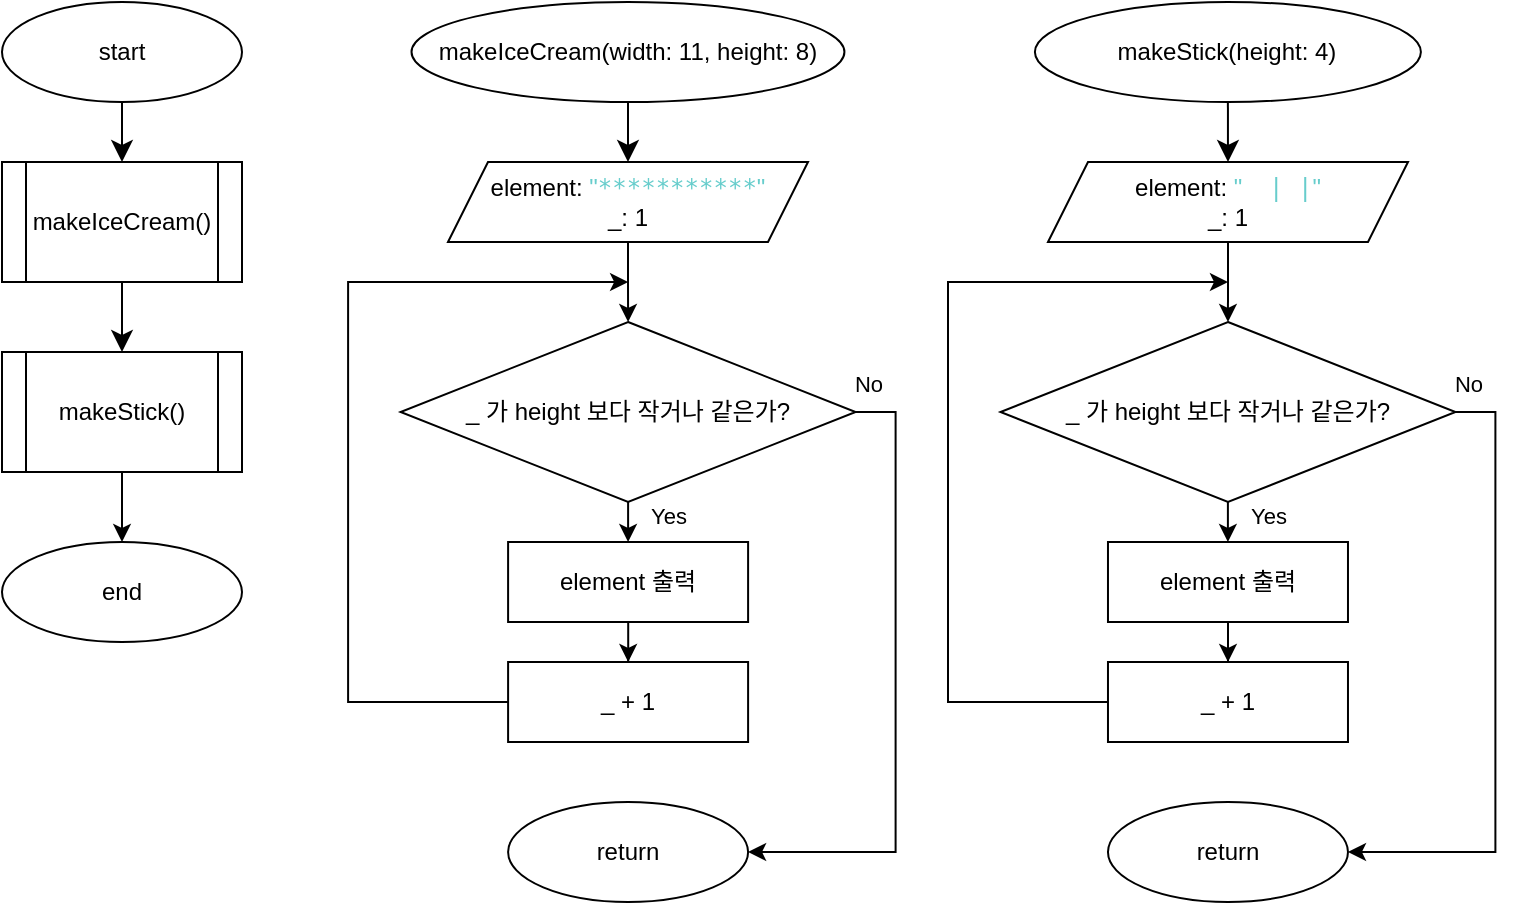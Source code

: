 <mxfile version="24.7.6">
  <diagram id="C5RBs43oDa-KdzZeNtuy" name="Page-1">
    <mxGraphModel dx="1040" dy="664" grid="1" gridSize="10" guides="1" tooltips="1" connect="1" arrows="1" fold="1" page="1" pageScale="1" pageWidth="827" pageHeight="1169" math="0" shadow="0">
      <root>
        <mxCell id="WIyWlLk6GJQsqaUBKTNV-0" />
        <mxCell id="WIyWlLk6GJQsqaUBKTNV-1" parent="WIyWlLk6GJQsqaUBKTNV-0" />
        <mxCell id="ARsrM1NgivBZIbkSW4f3-1" style="edgeStyle=none;curved=1;rounded=0;orthogonalLoop=1;jettySize=auto;html=1;exitX=0.5;exitY=1;exitDx=0;exitDy=0;entryX=0.5;entryY=0;entryDx=0;entryDy=0;fontSize=12;startSize=8;endSize=8;" edge="1" parent="WIyWlLk6GJQsqaUBKTNV-1" source="PxgbFjnZ2OehZHMSChoe-7" target="PxgbFjnZ2OehZHMSChoe-36">
          <mxGeometry relative="1" as="geometry" />
        </mxCell>
        <mxCell id="PxgbFjnZ2OehZHMSChoe-7" value="start" style="ellipse;whiteSpace=wrap;html=1;" parent="WIyWlLk6GJQsqaUBKTNV-1" vertex="1">
          <mxGeometry x="137" y="40" width="120" height="50" as="geometry" />
        </mxCell>
        <mxCell id="PxgbFjnZ2OehZHMSChoe-11" value="end" style="ellipse;whiteSpace=wrap;html=1;" parent="WIyWlLk6GJQsqaUBKTNV-1" vertex="1">
          <mxGeometry x="137" y="310" width="120" height="50" as="geometry" />
        </mxCell>
        <mxCell id="PxgbFjnZ2OehZHMSChoe-14" value="makeIceCream(width: 11, height: 8)" style="ellipse;whiteSpace=wrap;html=1;" parent="WIyWlLk6GJQsqaUBKTNV-1" vertex="1">
          <mxGeometry x="341.76" y="40" width="216.45" height="50" as="geometry" />
        </mxCell>
        <mxCell id="PxgbFjnZ2OehZHMSChoe-21" value="" style="edgeStyle=orthogonalEdgeStyle;rounded=0;orthogonalLoop=1;jettySize=auto;html=1;" parent="WIyWlLk6GJQsqaUBKTNV-1" source="PxgbFjnZ2OehZHMSChoe-17" target="PxgbFjnZ2OehZHMSChoe-20" edge="1">
          <mxGeometry relative="1" as="geometry" />
        </mxCell>
        <mxCell id="PxgbFjnZ2OehZHMSChoe-22" value="Yes" style="edgeLabel;html=1;align=center;verticalAlign=middle;resizable=0;points=[];" parent="PxgbFjnZ2OehZHMSChoe-21" vertex="1" connectable="0">
          <mxGeometry x="-0.329" y="1" relative="1" as="geometry">
            <mxPoint x="19" as="offset" />
          </mxGeometry>
        </mxCell>
        <mxCell id="PxgbFjnZ2OehZHMSChoe-33" style="edgeStyle=orthogonalEdgeStyle;rounded=0;orthogonalLoop=1;jettySize=auto;html=1;exitX=1;exitY=0.5;exitDx=0;exitDy=0;entryX=1;entryY=0.5;entryDx=0;entryDy=0;" parent="WIyWlLk6GJQsqaUBKTNV-1" source="PxgbFjnZ2OehZHMSChoe-17" target="PxgbFjnZ2OehZHMSChoe-31" edge="1">
          <mxGeometry relative="1" as="geometry" />
        </mxCell>
        <mxCell id="PxgbFjnZ2OehZHMSChoe-34" value="No" style="edgeLabel;html=1;align=center;verticalAlign=middle;resizable=0;points=[];" parent="PxgbFjnZ2OehZHMSChoe-33" vertex="1" connectable="0">
          <mxGeometry x="-0.834" relative="1" as="geometry">
            <mxPoint x="-14" y="-20" as="offset" />
          </mxGeometry>
        </mxCell>
        <mxCell id="PxgbFjnZ2OehZHMSChoe-17" value="_ 가 height 보다 작거나 같은가?" style="rhombus;whiteSpace=wrap;html=1;" parent="WIyWlLk6GJQsqaUBKTNV-1" vertex="1">
          <mxGeometry x="336.3" y="200" width="227.5" height="90" as="geometry" />
        </mxCell>
        <mxCell id="PxgbFjnZ2OehZHMSChoe-23" style="edgeStyle=orthogonalEdgeStyle;rounded=0;orthogonalLoop=1;jettySize=auto;html=1;exitX=0.5;exitY=1;exitDx=0;exitDy=0;entryX=0.5;entryY=0;entryDx=0;entryDy=0;" parent="WIyWlLk6GJQsqaUBKTNV-1" source="PxgbFjnZ2OehZHMSChoe-18" target="PxgbFjnZ2OehZHMSChoe-17" edge="1">
          <mxGeometry relative="1" as="geometry" />
        </mxCell>
        <mxCell id="PxgbFjnZ2OehZHMSChoe-18" value="&lt;div&gt;element:&amp;nbsp;&lt;font color=&quot;#67cdcc&quot;&gt;&quot;&lt;/font&gt;&lt;span style=&quot;font-size: 1em; word-spacing: normal; background-color: initial; font-family: Consolas, Monaco, &amp;quot;Andale Mono&amp;quot;, &amp;quot;Ubuntu Mono&amp;quot;, monospace; text-align: left; caret-color: rgb(55, 53, 47); box-sizing: border-box; border-width: 0px; border-style: solid; border-color: rgb(229, 231, 235); --tw-border-spacing-x: 0; --tw-border-spacing-y: 0; --tw-translate-x: 0; --tw-translate-y: 0; --tw-rotate: 0; --tw-skew-x: 0; --tw-skew-y: 0; --tw-scale-x: 1; --tw-scale-y: 1; --tw-pan-x: ; --tw-pan-y: ; --tw-pinch-zoom: ; --tw-scroll-snap-strictness: proximity; --tw-ordinal: ; --tw-slashed-zero: ; --tw-numeric-figure: ; --tw-numeric-spacing: ; --tw-numeric-fraction: ; --tw-ring-inset: ; --tw-ring-offset-width: 0px; --tw-ring-offset-color: #fff; --tw-ring-color: rgb(59 130 246 / .5); --tw-ring-offset-shadow: 0 0 #0000; --tw-ring-shadow: 0 0 #0000; --tw-shadow: 0 0 #0000; --tw-shadow-colored: 0 0 #0000; --tw-blur: ; --tw-brightness: ; --tw-contrast: ; --tw-grayscale: ; --tw-hue-rotate: ; --tw-invert: ; --tw-saturate: ; --tw-sepia: ; --tw-drop-shadow: ; --tw-backdrop-blur: ; --tw-backdrop-brightness: ; --tw-backdrop-contrast: ; --tw-backdrop-grayscale: ; --tw-backdrop-hue-rotate: ; --tw-backdrop-invert: ; --tw-backdrop-opacity: ; --tw-backdrop-saturate: ; --tw-backdrop-sepia: ; margin-block: 0px; color: rgb(103, 205, 204);&quot; class=&quot;token operator&quot;&gt;**&lt;/span&gt;&lt;span style=&quot;font-size: 1em; word-spacing: normal; background-color: initial; font-family: Consolas, Monaco, &amp;quot;Andale Mono&amp;quot;, &amp;quot;Ubuntu Mono&amp;quot;, monospace; text-align: left; caret-color: rgb(55, 53, 47); box-sizing: border-box; border-width: 0px; border-style: solid; border-color: rgb(229, 231, 235); --tw-border-spacing-x: 0; --tw-border-spacing-y: 0; --tw-translate-x: 0; --tw-translate-y: 0; --tw-rotate: 0; --tw-skew-x: 0; --tw-skew-y: 0; --tw-scale-x: 1; --tw-scale-y: 1; --tw-pan-x: ; --tw-pan-y: ; --tw-pinch-zoom: ; --tw-scroll-snap-strictness: proximity; --tw-ordinal: ; --tw-slashed-zero: ; --tw-numeric-figure: ; --tw-numeric-spacing: ; --tw-numeric-fraction: ; --tw-ring-inset: ; --tw-ring-offset-width: 0px; --tw-ring-offset-color: #fff; --tw-ring-color: rgb(59 130 246 / .5); --tw-ring-offset-shadow: 0 0 #0000; --tw-ring-shadow: 0 0 #0000; --tw-shadow: 0 0 #0000; --tw-shadow-colored: 0 0 #0000; --tw-blur: ; --tw-brightness: ; --tw-contrast: ; --tw-grayscale: ; --tw-hue-rotate: ; --tw-invert: ; --tw-saturate: ; --tw-sepia: ; --tw-drop-shadow: ; --tw-backdrop-blur: ; --tw-backdrop-brightness: ; --tw-backdrop-contrast: ; --tw-backdrop-grayscale: ; --tw-backdrop-hue-rotate: ; --tw-backdrop-invert: ; --tw-backdrop-opacity: ; --tw-backdrop-saturate: ; --tw-backdrop-sepia: ; margin-block: 0px; color: rgb(103, 205, 204);&quot; class=&quot;token operator&quot;&gt;**&lt;/span&gt;&lt;span style=&quot;font-size: 1em; word-spacing: normal; background-color: initial; font-family: Consolas, Monaco, &amp;quot;Andale Mono&amp;quot;, &amp;quot;Ubuntu Mono&amp;quot;, monospace; text-align: left; caret-color: rgb(55, 53, 47); box-sizing: border-box; border-width: 0px; border-style: solid; border-color: rgb(229, 231, 235); --tw-border-spacing-x: 0; --tw-border-spacing-y: 0; --tw-translate-x: 0; --tw-translate-y: 0; --tw-rotate: 0; --tw-skew-x: 0; --tw-skew-y: 0; --tw-scale-x: 1; --tw-scale-y: 1; --tw-pan-x: ; --tw-pan-y: ; --tw-pinch-zoom: ; --tw-scroll-snap-strictness: proximity; --tw-ordinal: ; --tw-slashed-zero: ; --tw-numeric-figure: ; --tw-numeric-spacing: ; --tw-numeric-fraction: ; --tw-ring-inset: ; --tw-ring-offset-width: 0px; --tw-ring-offset-color: #fff; --tw-ring-color: rgb(59 130 246 / .5); --tw-ring-offset-shadow: 0 0 #0000; --tw-ring-shadow: 0 0 #0000; --tw-shadow: 0 0 #0000; --tw-shadow-colored: 0 0 #0000; --tw-blur: ; --tw-brightness: ; --tw-contrast: ; --tw-grayscale: ; --tw-hue-rotate: ; --tw-invert: ; --tw-saturate: ; --tw-sepia: ; --tw-drop-shadow: ; --tw-backdrop-blur: ; --tw-backdrop-brightness: ; --tw-backdrop-contrast: ; --tw-backdrop-grayscale: ; --tw-backdrop-hue-rotate: ; --tw-backdrop-invert: ; --tw-backdrop-opacity: ; --tw-backdrop-saturate: ; --tw-backdrop-sepia: ; margin-block: 0px; color: rgb(103, 205, 204);&quot; class=&quot;token operator&quot;&gt;**&lt;/span&gt;&lt;span style=&quot;font-size: 1em; word-spacing: normal; background-color: initial; font-family: Consolas, Monaco, &amp;quot;Andale Mono&amp;quot;, &amp;quot;Ubuntu Mono&amp;quot;, monospace; text-align: left; caret-color: rgb(55, 53, 47); box-sizing: border-box; border-width: 0px; border-style: solid; border-color: rgb(229, 231, 235); --tw-border-spacing-x: 0; --tw-border-spacing-y: 0; --tw-translate-x: 0; --tw-translate-y: 0; --tw-rotate: 0; --tw-skew-x: 0; --tw-skew-y: 0; --tw-scale-x: 1; --tw-scale-y: 1; --tw-pan-x: ; --tw-pan-y: ; --tw-pinch-zoom: ; --tw-scroll-snap-strictness: proximity; --tw-ordinal: ; --tw-slashed-zero: ; --tw-numeric-figure: ; --tw-numeric-spacing: ; --tw-numeric-fraction: ; --tw-ring-inset: ; --tw-ring-offset-width: 0px; --tw-ring-offset-color: #fff; --tw-ring-color: rgb(59 130 246 / .5); --tw-ring-offset-shadow: 0 0 #0000; --tw-ring-shadow: 0 0 #0000; --tw-shadow: 0 0 #0000; --tw-shadow-colored: 0 0 #0000; --tw-blur: ; --tw-brightness: ; --tw-contrast: ; --tw-grayscale: ; --tw-hue-rotate: ; --tw-invert: ; --tw-saturate: ; --tw-sepia: ; --tw-drop-shadow: ; --tw-backdrop-blur: ; --tw-backdrop-brightness: ; --tw-backdrop-contrast: ; --tw-backdrop-grayscale: ; --tw-backdrop-hue-rotate: ; --tw-backdrop-invert: ; --tw-backdrop-opacity: ; --tw-backdrop-saturate: ; --tw-backdrop-sepia: ; margin-block: 0px; color: rgb(103, 205, 204);&quot; class=&quot;token operator&quot;&gt;**&lt;/span&gt;&lt;span style=&quot;font-size: 1em; word-spacing: normal; background-color: initial; font-family: Consolas, Monaco, &amp;quot;Andale Mono&amp;quot;, &amp;quot;Ubuntu Mono&amp;quot;, monospace; text-align: left; caret-color: rgb(55, 53, 47); box-sizing: border-box; border-width: 0px; border-style: solid; border-color: rgb(229, 231, 235); --tw-border-spacing-x: 0; --tw-border-spacing-y: 0; --tw-translate-x: 0; --tw-translate-y: 0; --tw-rotate: 0; --tw-skew-x: 0; --tw-skew-y: 0; --tw-scale-x: 1; --tw-scale-y: 1; --tw-pan-x: ; --tw-pan-y: ; --tw-pinch-zoom: ; --tw-scroll-snap-strictness: proximity; --tw-ordinal: ; --tw-slashed-zero: ; --tw-numeric-figure: ; --tw-numeric-spacing: ; --tw-numeric-fraction: ; --tw-ring-inset: ; --tw-ring-offset-width: 0px; --tw-ring-offset-color: #fff; --tw-ring-color: rgb(59 130 246 / .5); --tw-ring-offset-shadow: 0 0 #0000; --tw-ring-shadow: 0 0 #0000; --tw-shadow: 0 0 #0000; --tw-shadow-colored: 0 0 #0000; --tw-blur: ; --tw-brightness: ; --tw-contrast: ; --tw-grayscale: ; --tw-hue-rotate: ; --tw-invert: ; --tw-saturate: ; --tw-sepia: ; --tw-drop-shadow: ; --tw-backdrop-blur: ; --tw-backdrop-brightness: ; --tw-backdrop-contrast: ; --tw-backdrop-grayscale: ; --tw-backdrop-hue-rotate: ; --tw-backdrop-invert: ; --tw-backdrop-opacity: ; --tw-backdrop-saturate: ; --tw-backdrop-sepia: ; margin-block: 0px; color: rgb(103, 205, 204);&quot; class=&quot;token operator&quot;&gt;**&lt;/span&gt;&lt;span style=&quot;font-size: 1em; word-spacing: normal; background-color: initial; font-family: Consolas, Monaco, &amp;quot;Andale Mono&amp;quot;, &amp;quot;Ubuntu Mono&amp;quot;, monospace; text-align: left; caret-color: rgb(55, 53, 47); box-sizing: border-box; border-width: 0px; border-style: solid; border-color: rgb(229, 231, 235); --tw-border-spacing-x: 0; --tw-border-spacing-y: 0; --tw-translate-x: 0; --tw-translate-y: 0; --tw-rotate: 0; --tw-skew-x: 0; --tw-skew-y: 0; --tw-scale-x: 1; --tw-scale-y: 1; --tw-pan-x: ; --tw-pan-y: ; --tw-pinch-zoom: ; --tw-scroll-snap-strictness: proximity; --tw-ordinal: ; --tw-slashed-zero: ; --tw-numeric-figure: ; --tw-numeric-spacing: ; --tw-numeric-fraction: ; --tw-ring-inset: ; --tw-ring-offset-width: 0px; --tw-ring-offset-color: #fff; --tw-ring-color: rgb(59 130 246 / .5); --tw-ring-offset-shadow: 0 0 #0000; --tw-ring-shadow: 0 0 #0000; --tw-shadow: 0 0 #0000; --tw-shadow-colored: 0 0 #0000; --tw-blur: ; --tw-brightness: ; --tw-contrast: ; --tw-grayscale: ; --tw-hue-rotate: ; --tw-invert: ; --tw-saturate: ; --tw-sepia: ; --tw-drop-shadow: ; --tw-backdrop-blur: ; --tw-backdrop-brightness: ; --tw-backdrop-contrast: ; --tw-backdrop-grayscale: ; --tw-backdrop-hue-rotate: ; --tw-backdrop-invert: ; --tw-backdrop-opacity: ; --tw-backdrop-saturate: ; --tw-backdrop-sepia: ; margin-block: 0px; color: rgb(103, 205, 204);&quot; class=&quot;token operator&quot;&gt;*&lt;/span&gt;&lt;span style=&quot;background-color: initial;&quot;&gt;&lt;font color=&quot;#67cdcc&quot;&gt;&quot;&lt;/font&gt;&lt;/span&gt;&lt;br&gt;&lt;/div&gt;_: 1" style="shape=parallelogram;perimeter=parallelogramPerimeter;whiteSpace=wrap;html=1;fixedSize=1;" parent="WIyWlLk6GJQsqaUBKTNV-1" vertex="1">
          <mxGeometry x="360" y="120" width="180" height="40" as="geometry" />
        </mxCell>
        <mxCell id="PxgbFjnZ2OehZHMSChoe-29" value="" style="edgeStyle=orthogonalEdgeStyle;rounded=0;orthogonalLoop=1;jettySize=auto;html=1;" parent="WIyWlLk6GJQsqaUBKTNV-1" source="PxgbFjnZ2OehZHMSChoe-20" target="PxgbFjnZ2OehZHMSChoe-28" edge="1">
          <mxGeometry relative="1" as="geometry" />
        </mxCell>
        <mxCell id="PxgbFjnZ2OehZHMSChoe-20" value="element 출력" style="whiteSpace=wrap;html=1;" parent="WIyWlLk6GJQsqaUBKTNV-1" vertex="1">
          <mxGeometry x="390.05" y="310" width="120" height="40" as="geometry" />
        </mxCell>
        <mxCell id="PxgbFjnZ2OehZHMSChoe-30" style="edgeStyle=orthogonalEdgeStyle;rounded=0;orthogonalLoop=1;jettySize=auto;html=1;exitX=0;exitY=0.5;exitDx=0;exitDy=0;" parent="WIyWlLk6GJQsqaUBKTNV-1" source="PxgbFjnZ2OehZHMSChoe-28" edge="1">
          <mxGeometry relative="1" as="geometry">
            <mxPoint x="450.05" y="180" as="targetPoint" />
            <Array as="points">
              <mxPoint x="310.05" y="390" />
              <mxPoint x="310.05" y="180" />
            </Array>
          </mxGeometry>
        </mxCell>
        <mxCell id="PxgbFjnZ2OehZHMSChoe-28" value="_ + 1" style="whiteSpace=wrap;html=1;" parent="WIyWlLk6GJQsqaUBKTNV-1" vertex="1">
          <mxGeometry x="390.05" y="370" width="120" height="40" as="geometry" />
        </mxCell>
        <mxCell id="PxgbFjnZ2OehZHMSChoe-31" value="return" style="ellipse;whiteSpace=wrap;html=1;" parent="WIyWlLk6GJQsqaUBKTNV-1" vertex="1">
          <mxGeometry x="390.05" y="440" width="120" height="50" as="geometry" />
        </mxCell>
        <mxCell id="ARsrM1NgivBZIbkSW4f3-5" style="edgeStyle=none;curved=1;rounded=0;orthogonalLoop=1;jettySize=auto;html=1;exitX=0.5;exitY=1;exitDx=0;exitDy=0;entryX=0.5;entryY=0;entryDx=0;entryDy=0;fontSize=12;startSize=8;endSize=8;" edge="1" parent="WIyWlLk6GJQsqaUBKTNV-1" source="PxgbFjnZ2OehZHMSChoe-14" target="PxgbFjnZ2OehZHMSChoe-18">
          <mxGeometry relative="1" as="geometry">
            <mxPoint x="449.95" y="165" as="sourcePoint" />
          </mxGeometry>
        </mxCell>
        <mxCell id="ARsrM1NgivBZIbkSW4f3-2" style="edgeStyle=none;curved=1;rounded=0;orthogonalLoop=1;jettySize=auto;html=1;exitX=0.5;exitY=1;exitDx=0;exitDy=0;entryX=0.5;entryY=0;entryDx=0;entryDy=0;fontSize=12;startSize=8;endSize=8;" edge="1" parent="WIyWlLk6GJQsqaUBKTNV-1" source="PxgbFjnZ2OehZHMSChoe-36" target="PxgbFjnZ2OehZHMSChoe-39">
          <mxGeometry relative="1" as="geometry" />
        </mxCell>
        <mxCell id="PxgbFjnZ2OehZHMSChoe-36" value="makeIceCream()" style="shape=process;whiteSpace=wrap;html=1;backgroundOutline=1;" parent="WIyWlLk6GJQsqaUBKTNV-1" vertex="1">
          <mxGeometry x="137" y="120" width="120" height="60" as="geometry" />
        </mxCell>
        <mxCell id="PxgbFjnZ2OehZHMSChoe-42" style="edgeStyle=orthogonalEdgeStyle;rounded=0;orthogonalLoop=1;jettySize=auto;html=1;exitX=0.5;exitY=1;exitDx=0;exitDy=0;entryX=0.5;entryY=0;entryDx=0;entryDy=0;" parent="WIyWlLk6GJQsqaUBKTNV-1" source="PxgbFjnZ2OehZHMSChoe-39" target="PxgbFjnZ2OehZHMSChoe-11" edge="1">
          <mxGeometry relative="1" as="geometry" />
        </mxCell>
        <mxCell id="PxgbFjnZ2OehZHMSChoe-39" value="makeStick()" style="shape=process;whiteSpace=wrap;html=1;backgroundOutline=1;" parent="WIyWlLk6GJQsqaUBKTNV-1" vertex="1">
          <mxGeometry x="137" y="215" width="120" height="60" as="geometry" />
        </mxCell>
        <mxCell id="ARsrM1NgivBZIbkSW4f3-7" value="makeStick(height: 4)" style="ellipse;whiteSpace=wrap;html=1;" vertex="1" parent="WIyWlLk6GJQsqaUBKTNV-1">
          <mxGeometry x="653.45" y="40" width="193" height="50" as="geometry" />
        </mxCell>
        <mxCell id="ARsrM1NgivBZIbkSW4f3-8" value="" style="edgeStyle=orthogonalEdgeStyle;rounded=0;orthogonalLoop=1;jettySize=auto;html=1;" edge="1" parent="WIyWlLk6GJQsqaUBKTNV-1" source="ARsrM1NgivBZIbkSW4f3-12" target="ARsrM1NgivBZIbkSW4f3-16">
          <mxGeometry relative="1" as="geometry" />
        </mxCell>
        <mxCell id="ARsrM1NgivBZIbkSW4f3-9" value="Yes" style="edgeLabel;html=1;align=center;verticalAlign=middle;resizable=0;points=[];" vertex="1" connectable="0" parent="ARsrM1NgivBZIbkSW4f3-8">
          <mxGeometry x="-0.329" y="1" relative="1" as="geometry">
            <mxPoint x="19" as="offset" />
          </mxGeometry>
        </mxCell>
        <mxCell id="ARsrM1NgivBZIbkSW4f3-10" style="edgeStyle=orthogonalEdgeStyle;rounded=0;orthogonalLoop=1;jettySize=auto;html=1;exitX=1;exitY=0.5;exitDx=0;exitDy=0;entryX=1;entryY=0.5;entryDx=0;entryDy=0;" edge="1" parent="WIyWlLk6GJQsqaUBKTNV-1" source="ARsrM1NgivBZIbkSW4f3-12" target="ARsrM1NgivBZIbkSW4f3-19">
          <mxGeometry relative="1" as="geometry" />
        </mxCell>
        <mxCell id="ARsrM1NgivBZIbkSW4f3-11" value="No" style="edgeLabel;html=1;align=center;verticalAlign=middle;resizable=0;points=[];" vertex="1" connectable="0" parent="ARsrM1NgivBZIbkSW4f3-10">
          <mxGeometry x="-0.834" relative="1" as="geometry">
            <mxPoint x="-14" y="-20" as="offset" />
          </mxGeometry>
        </mxCell>
        <mxCell id="ARsrM1NgivBZIbkSW4f3-12" value="_ 가 height 보다 작거나 같은가?" style="rhombus;whiteSpace=wrap;html=1;" vertex="1" parent="WIyWlLk6GJQsqaUBKTNV-1">
          <mxGeometry x="636.24" y="200" width="227.5" height="90" as="geometry" />
        </mxCell>
        <mxCell id="ARsrM1NgivBZIbkSW4f3-13" style="edgeStyle=orthogonalEdgeStyle;rounded=0;orthogonalLoop=1;jettySize=auto;html=1;exitX=0.5;exitY=1;exitDx=0;exitDy=0;entryX=0.5;entryY=0;entryDx=0;entryDy=0;" edge="1" parent="WIyWlLk6GJQsqaUBKTNV-1" source="ARsrM1NgivBZIbkSW4f3-14" target="ARsrM1NgivBZIbkSW4f3-12">
          <mxGeometry relative="1" as="geometry" />
        </mxCell>
        <mxCell id="ARsrM1NgivBZIbkSW4f3-14" value="&lt;div&gt;element:&amp;nbsp;&lt;font color=&quot;#67cdcc&quot;&gt;&quot;&amp;nbsp; &amp;nbsp;&amp;nbsp;&lt;/font&gt;&lt;span style=&quot;font-size: 1em; word-spacing: normal; background-color: initial; font-family: Consolas, Monaco, &amp;quot;Andale Mono&amp;quot;, &amp;quot;Ubuntu Mono&amp;quot;, monospace; text-align: left; caret-color: rgb(55, 53, 47); box-sizing: border-box; border-width: 0px; border-style: solid; border-color: rgb(229, 231, 235); --tw-border-spacing-x: 0; --tw-border-spacing-y: 0; --tw-translate-x: 0; --tw-translate-y: 0; --tw-rotate: 0; --tw-skew-x: 0; --tw-skew-y: 0; --tw-scale-x: 1; --tw-scale-y: 1; --tw-pan-x: ; --tw-pan-y: ; --tw-pinch-zoom: ; --tw-scroll-snap-strictness: proximity; --tw-ordinal: ; --tw-slashed-zero: ; --tw-numeric-figure: ; --tw-numeric-spacing: ; --tw-numeric-fraction: ; --tw-ring-inset: ; --tw-ring-offset-width: 0px; --tw-ring-offset-color: #fff; --tw-ring-color: rgb(59 130 246 / .5); --tw-ring-offset-shadow: 0 0 #0000; --tw-ring-shadow: 0 0 #0000; --tw-shadow: 0 0 #0000; --tw-shadow-colored: 0 0 #0000; --tw-blur: ; --tw-brightness: ; --tw-contrast: ; --tw-grayscale: ; --tw-hue-rotate: ; --tw-invert: ; --tw-saturate: ; --tw-sepia: ; --tw-drop-shadow: ; --tw-backdrop-blur: ; --tw-backdrop-brightness: ; --tw-backdrop-contrast: ; --tw-backdrop-grayscale: ; --tw-backdrop-hue-rotate: ; --tw-backdrop-invert: ; --tw-backdrop-opacity: ; --tw-backdrop-saturate: ; --tw-backdrop-sepia: ; margin-block: 0px; color: rgb(103, 205, 204);&quot; class=&quot;token operator&quot;&gt;|&lt;/span&gt;&lt;span style=&quot;font-size: 1em; word-spacing: normal; background-color: initial; font-family: Consolas, Monaco, &amp;quot;Andale Mono&amp;quot;, &amp;quot;Ubuntu Mono&amp;quot;, monospace; text-align: left; caret-color: rgb(55, 53, 47); box-sizing: border-box; border-width: 0px; border-style: solid; border-color: rgb(229, 231, 235); --tw-border-spacing-x: 0; --tw-border-spacing-y: 0; --tw-translate-x: 0; --tw-translate-y: 0; --tw-rotate: 0; --tw-skew-x: 0; --tw-skew-y: 0; --tw-scale-x: 1; --tw-scale-y: 1; --tw-pan-x: ; --tw-pan-y: ; --tw-pinch-zoom: ; --tw-scroll-snap-strictness: proximity; --tw-ordinal: ; --tw-slashed-zero: ; --tw-numeric-figure: ; --tw-numeric-spacing: ; --tw-numeric-fraction: ; --tw-ring-inset: ; --tw-ring-offset-width: 0px; --tw-ring-offset-color: #fff; --tw-ring-color: rgb(59 130 246 / .5); --tw-ring-offset-shadow: 0 0 #0000; --tw-ring-shadow: 0 0 #0000; --tw-shadow: 0 0 #0000; --tw-shadow-colored: 0 0 #0000; --tw-blur: ; --tw-brightness: ; --tw-contrast: ; --tw-grayscale: ; --tw-hue-rotate: ; --tw-invert: ; --tw-saturate: ; --tw-sepia: ; --tw-drop-shadow: ; --tw-backdrop-blur: ; --tw-backdrop-brightness: ; --tw-backdrop-contrast: ; --tw-backdrop-grayscale: ; --tw-backdrop-hue-rotate: ; --tw-backdrop-invert: ; --tw-backdrop-opacity: ; --tw-backdrop-saturate: ; --tw-backdrop-sepia: ; margin-block: 0px;&quot; class=&quot;token operator&quot;&gt;&lt;font color=&quot;#cccccc&quot;&gt;&amp;nbsp;&lt;/font&gt;&lt;/span&gt;&lt;span style=&quot;font-size: 1em; word-spacing: normal; background-color: initial; font-family: Consolas, Monaco, &amp;quot;Andale Mono&amp;quot;, &amp;quot;Ubuntu Mono&amp;quot;, monospace; text-align: left; caret-color: rgb(55, 53, 47); box-sizing: border-box; border-width: 0px; border-style: solid; border-color: rgb(229, 231, 235); --tw-border-spacing-x: 0; --tw-border-spacing-y: 0; --tw-translate-x: 0; --tw-translate-y: 0; --tw-rotate: 0; --tw-skew-x: 0; --tw-skew-y: 0; --tw-scale-x: 1; --tw-scale-y: 1; --tw-pan-x: ; --tw-pan-y: ; --tw-pinch-zoom: ; --tw-scroll-snap-strictness: proximity; --tw-ordinal: ; --tw-slashed-zero: ; --tw-numeric-figure: ; --tw-numeric-spacing: ; --tw-numeric-fraction: ; --tw-ring-inset: ; --tw-ring-offset-width: 0px; --tw-ring-offset-color: #fff; --tw-ring-color: rgb(59 130 246 / .5); --tw-ring-offset-shadow: 0 0 #0000; --tw-ring-shadow: 0 0 #0000; --tw-shadow: 0 0 #0000; --tw-shadow-colored: 0 0 #0000; --tw-blur: ; --tw-brightness: ; --tw-contrast: ; --tw-grayscale: ; --tw-hue-rotate: ; --tw-invert: ; --tw-saturate: ; --tw-sepia: ; --tw-drop-shadow: ; --tw-backdrop-blur: ; --tw-backdrop-brightness: ; --tw-backdrop-contrast: ; --tw-backdrop-grayscale: ; --tw-backdrop-hue-rotate: ; --tw-backdrop-invert: ; --tw-backdrop-opacity: ; --tw-backdrop-saturate: ; --tw-backdrop-sepia: ; margin-block: 0px; color: rgb(103, 205, 204);&quot; class=&quot;token operator&quot;&gt;|&lt;/span&gt;&lt;span style=&quot;background-color: initial; color: rgb(103, 205, 204);&quot;&gt;&quot;&lt;/span&gt;&lt;br&gt;&lt;/div&gt;_: 1" style="shape=parallelogram;perimeter=parallelogramPerimeter;whiteSpace=wrap;html=1;fixedSize=1;" vertex="1" parent="WIyWlLk6GJQsqaUBKTNV-1">
          <mxGeometry x="660" y="120" width="180" height="40" as="geometry" />
        </mxCell>
        <mxCell id="ARsrM1NgivBZIbkSW4f3-15" value="" style="edgeStyle=orthogonalEdgeStyle;rounded=0;orthogonalLoop=1;jettySize=auto;html=1;" edge="1" parent="WIyWlLk6GJQsqaUBKTNV-1" source="ARsrM1NgivBZIbkSW4f3-16" target="ARsrM1NgivBZIbkSW4f3-18">
          <mxGeometry relative="1" as="geometry" />
        </mxCell>
        <mxCell id="ARsrM1NgivBZIbkSW4f3-16" value="element 출력" style="whiteSpace=wrap;html=1;" vertex="1" parent="WIyWlLk6GJQsqaUBKTNV-1">
          <mxGeometry x="689.99" y="310" width="120" height="40" as="geometry" />
        </mxCell>
        <mxCell id="ARsrM1NgivBZIbkSW4f3-17" style="edgeStyle=orthogonalEdgeStyle;rounded=0;orthogonalLoop=1;jettySize=auto;html=1;exitX=0;exitY=0.5;exitDx=0;exitDy=0;" edge="1" parent="WIyWlLk6GJQsqaUBKTNV-1" source="ARsrM1NgivBZIbkSW4f3-18">
          <mxGeometry relative="1" as="geometry">
            <mxPoint x="749.99" y="180" as="targetPoint" />
            <Array as="points">
              <mxPoint x="609.99" y="390" />
              <mxPoint x="609.99" y="180" />
            </Array>
          </mxGeometry>
        </mxCell>
        <mxCell id="ARsrM1NgivBZIbkSW4f3-18" value="_ + 1" style="whiteSpace=wrap;html=1;" vertex="1" parent="WIyWlLk6GJQsqaUBKTNV-1">
          <mxGeometry x="689.99" y="370" width="120" height="40" as="geometry" />
        </mxCell>
        <mxCell id="ARsrM1NgivBZIbkSW4f3-19" value="return" style="ellipse;whiteSpace=wrap;html=1;" vertex="1" parent="WIyWlLk6GJQsqaUBKTNV-1">
          <mxGeometry x="689.99" y="440" width="120" height="50" as="geometry" />
        </mxCell>
        <mxCell id="ARsrM1NgivBZIbkSW4f3-20" style="edgeStyle=none;curved=1;rounded=0;orthogonalLoop=1;jettySize=auto;html=1;exitX=0.5;exitY=1;exitDx=0;exitDy=0;entryX=0.5;entryY=0;entryDx=0;entryDy=0;fontSize=12;startSize=8;endSize=8;" edge="1" parent="WIyWlLk6GJQsqaUBKTNV-1" source="ARsrM1NgivBZIbkSW4f3-7" target="ARsrM1NgivBZIbkSW4f3-14">
          <mxGeometry relative="1" as="geometry">
            <mxPoint x="749.95" y="165" as="sourcePoint" />
          </mxGeometry>
        </mxCell>
      </root>
    </mxGraphModel>
  </diagram>
</mxfile>
